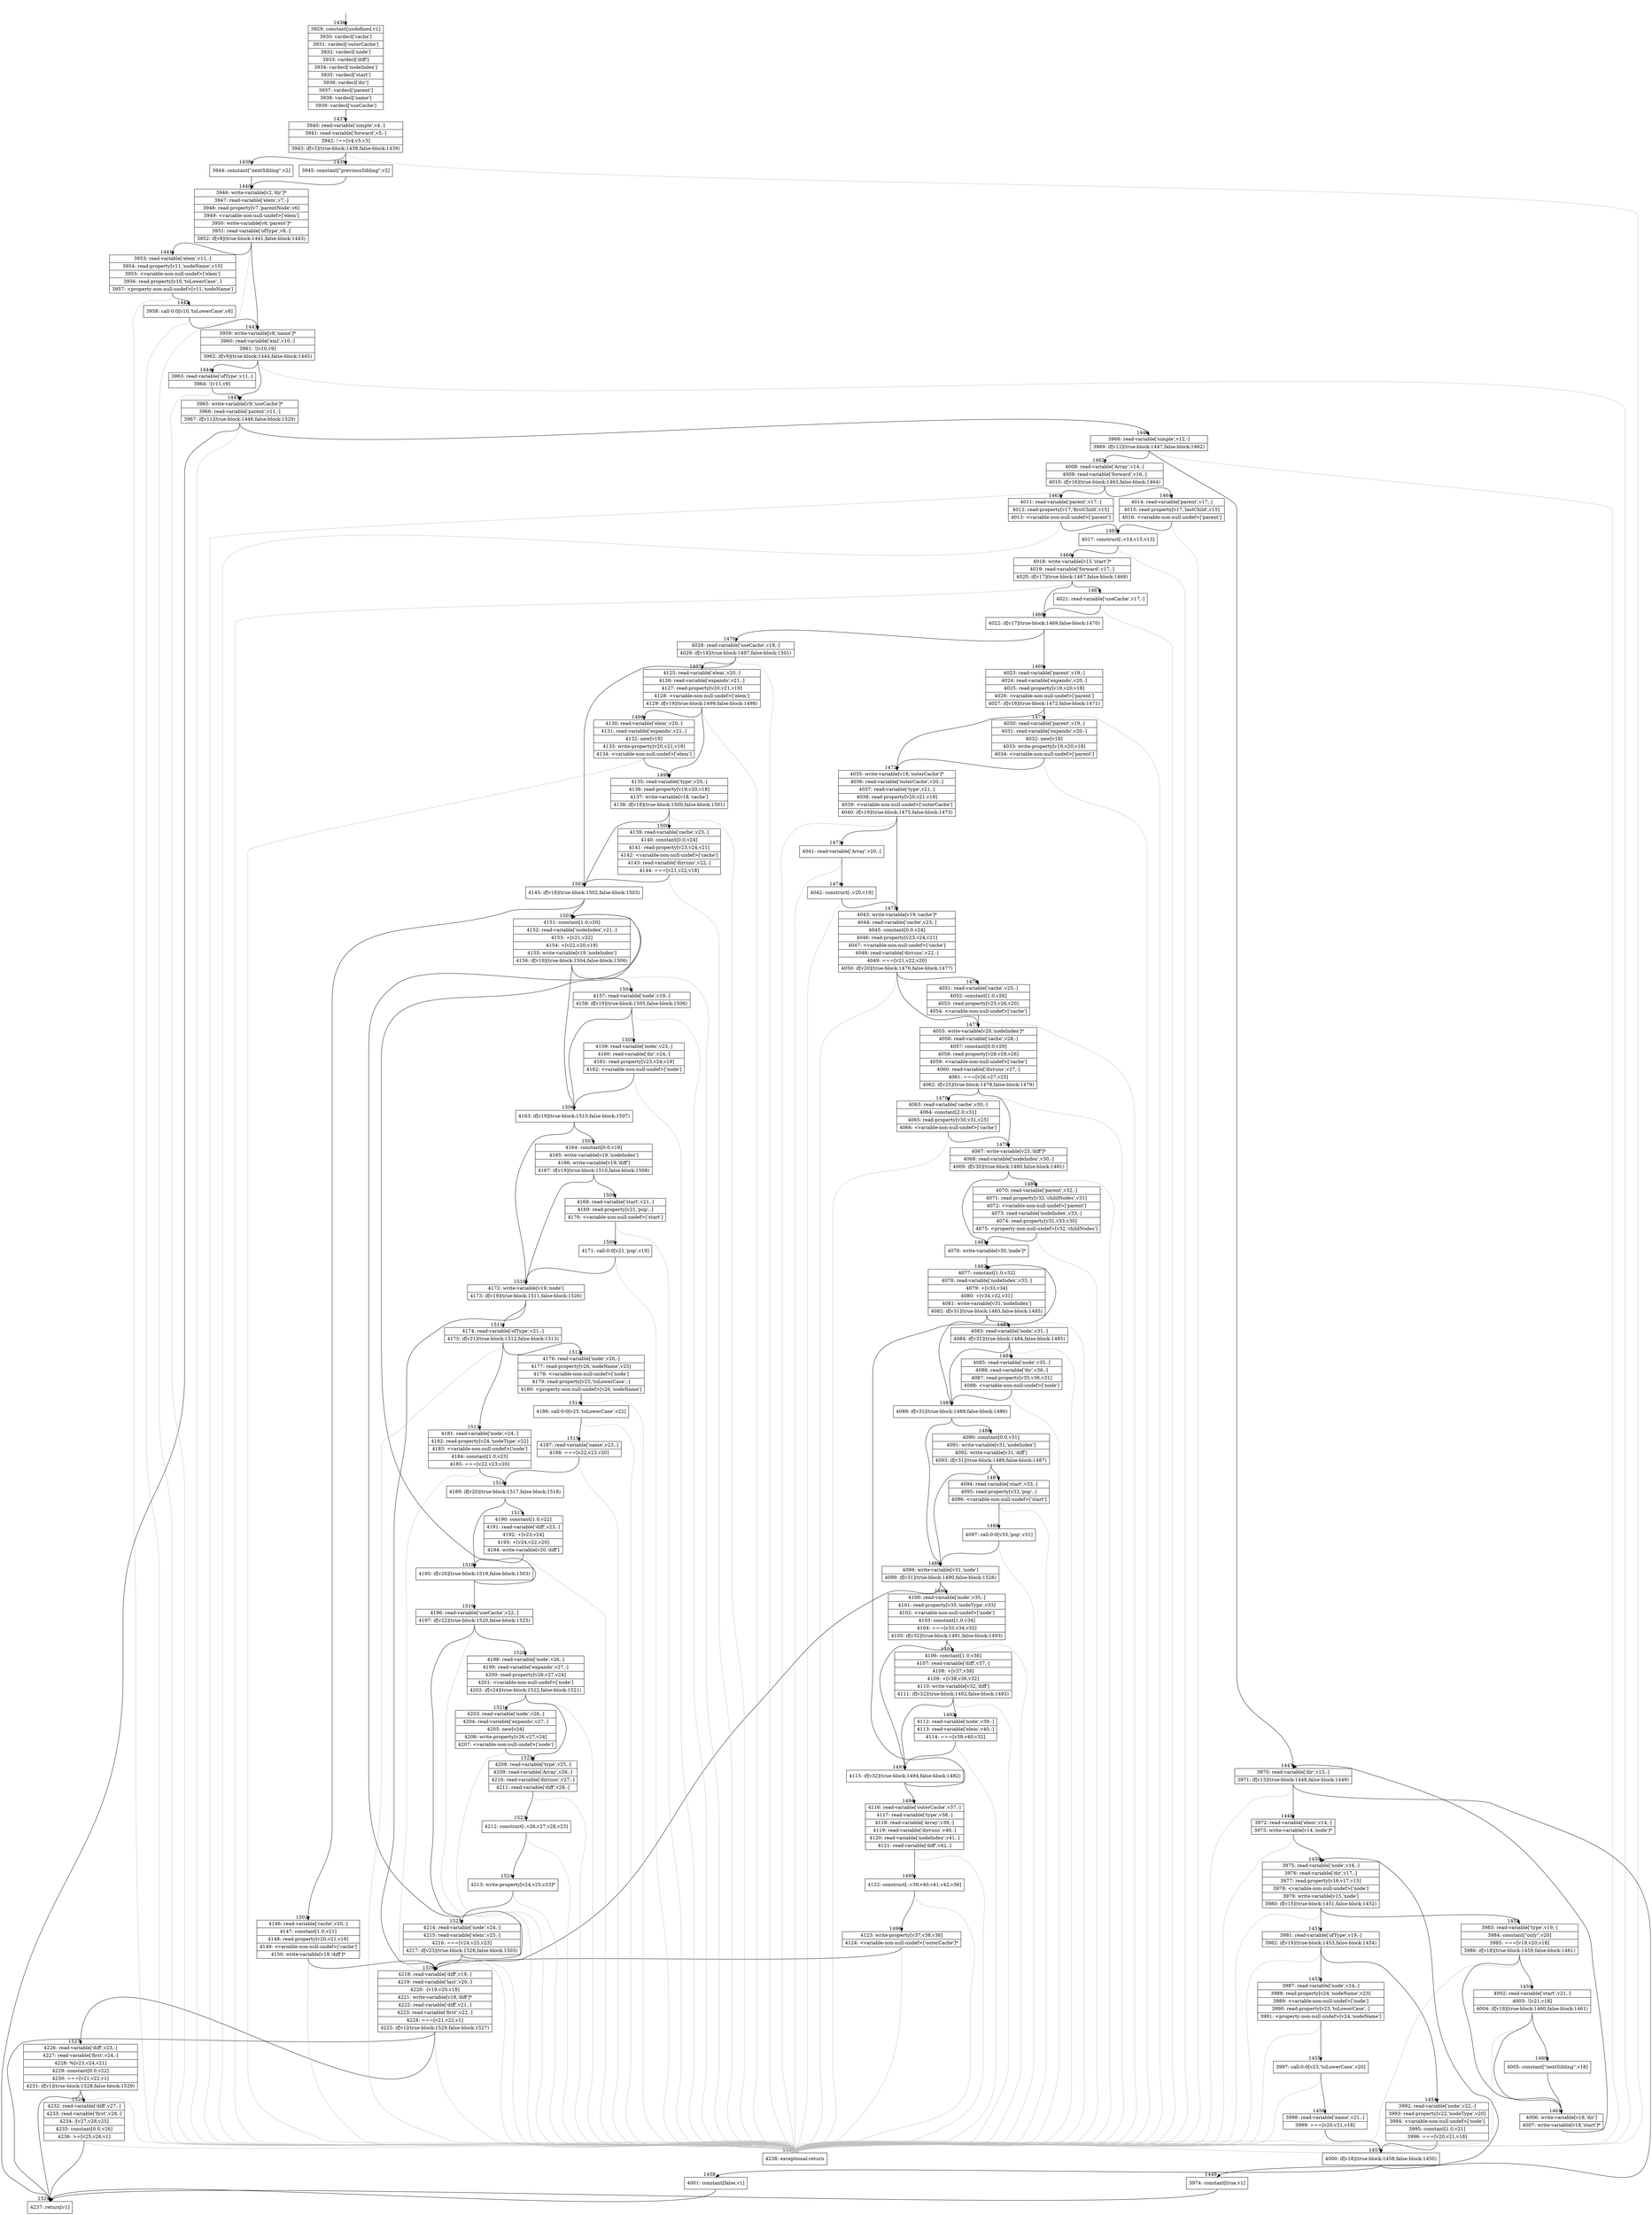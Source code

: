 digraph {
rankdir="TD"
BB_entry104[shape=none,label=""];
BB_entry104 -> BB1436 [tailport=s, headport=n, headlabel="    1436"]
BB1436 [shape=record label="{3929: constant[undefined,v1]|3930: vardecl['cache']|3931: vardecl['outerCache']|3932: vardecl['node']|3933: vardecl['diff']|3934: vardecl['nodeIndex']|3935: vardecl['start']|3936: vardecl['dir']|3937: vardecl['parent']|3938: vardecl['name']|3939: vardecl['useCache']}" ] 
BB1436 -> BB1437 [tailport=s, headport=n, headlabel="      1437"]
BB1437 [shape=record label="{3940: read-variable['simple',v4,-]|3941: read-variable['forward',v5,-]|3942: !==[v4,v5,v3]|3943: if[v3](true-block:1438,false-block:1439)}" ] 
BB1437 -> BB1438 [tailport=s, headport=n, headlabel="      1438"]
BB1437 -> BB1439 [tailport=s, headport=n, headlabel="      1439"]
BB1437 -> BB1530 [tailport=s, headport=n, color=gray, headlabel="      1530"]
BB1438 [shape=record label="{3944: constant[\"nextSibling\",v2]}" ] 
BB1438 -> BB1440 [tailport=s, headport=n, headlabel="      1440"]
BB1439 [shape=record label="{3945: constant[\"previousSibling\",v2]}" ] 
BB1439 -> BB1440 [tailport=s, headport=n]
BB1440 [shape=record label="{3946: write-variable[v2,'dir']*|3947: read-variable['elem',v7,-]|3948: read-property[v7,'parentNode',v6]|3949: \<variable-non-null-undef\>['elem']|3950: write-variable[v6,'parent']*|3951: read-variable['ofType',v8,-]|3952: if[v8](true-block:1441,false-block:1443)}" ] 
BB1440 -> BB1443 [tailport=s, headport=n, headlabel="      1443"]
BB1440 -> BB1441 [tailport=s, headport=n, headlabel="      1441"]
BB1440 -> BB1530 [tailport=s, headport=n, color=gray]
BB1441 [shape=record label="{3953: read-variable['elem',v11,-]|3954: read-property[v11,'nodeName',v10]|3955: \<variable-non-null-undef\>['elem']|3956: read-property[v10,'toLowerCase',-]|3957: \<property-non-null-undef\>[v11,'nodeName']}" ] 
BB1441 -> BB1442 [tailport=s, headport=n, headlabel="      1442"]
BB1441 -> BB1530 [tailport=s, headport=n, color=gray]
BB1442 [shape=record label="{3958: call-0:0[v10,'toLowerCase',v8]}" ] 
BB1442 -> BB1443 [tailport=s, headport=n]
BB1442 -> BB1530 [tailport=s, headport=n, color=gray]
BB1443 [shape=record label="{3959: write-variable[v8,'name']*|3960: read-variable['xml',v10,-]|3961: ![v10,v9]|3962: if[v9](true-block:1444,false-block:1445)}" ] 
BB1443 -> BB1445 [tailport=s, headport=n, headlabel="      1445"]
BB1443 -> BB1444 [tailport=s, headport=n, headlabel="      1444"]
BB1443 -> BB1530 [tailport=s, headport=n, color=gray]
BB1444 [shape=record label="{3963: read-variable['ofType',v11,-]|3964: ![v11,v9]}" ] 
BB1444 -> BB1445 [tailport=s, headport=n]
BB1444 -> BB1530 [tailport=s, headport=n, color=gray]
BB1445 [shape=record label="{3965: write-variable[v9,'useCache']*|3966: read-variable['parent',v11,-]|3967: if[v11](true-block:1446,false-block:1529)}" ] 
BB1445 -> BB1446 [tailport=s, headport=n, headlabel="      1446"]
BB1445 -> BB1529 [tailport=s, headport=n, headlabel="      1529"]
BB1445 -> BB1530 [tailport=s, headport=n, color=gray]
BB1446 [shape=record label="{3968: read-variable['simple',v12,-]|3969: if[v12](true-block:1447,false-block:1462)}" ] 
BB1446 -> BB1447 [tailport=s, headport=n, headlabel="      1447"]
BB1446 -> BB1462 [tailport=s, headport=n, headlabel="      1462"]
BB1446 -> BB1530 [tailport=s, headport=n, color=gray]
BB1447 [shape=record label="{3970: read-variable['dir',v13,-]|3971: if[v13](true-block:1448,false-block:1449)}" ] 
BB1447 -> BB1448 [tailport=s, headport=n, headlabel="      1448"]
BB1447 -> BB1449 [tailport=s, headport=n, headlabel="      1449"]
BB1447 -> BB1530 [tailport=s, headport=n, color=gray]
BB1448 [shape=record label="{3972: read-variable['elem',v14,-]|3973: write-variable[v14,'node']*}" ] 
BB1448 -> BB1450 [tailport=s, headport=n, headlabel="      1450"]
BB1448 -> BB1530 [tailport=s, headport=n, color=gray]
BB1449 [shape=record label="{3974: constant[true,v1]}" ] 
BB1449 -> BB1529 [tailport=s, headport=n]
BB1450 [shape=record label="{3975: read-variable['node',v16,-]|3976: read-variable['dir',v17,-]|3977: read-property[v16,v17,v15]|3978: \<variable-non-null-undef\>['node']|3979: write-variable[v15,'node']|3980: if[v15](true-block:1451,false-block:1452)}" ] 
BB1450 -> BB1451 [tailport=s, headport=n, headlabel="      1451"]
BB1450 -> BB1452 [tailport=s, headport=n, headlabel="      1452"]
BB1450 -> BB1530 [tailport=s, headport=n, color=gray]
BB1451 [shape=record label="{3981: read-variable['ofType',v19,-]|3982: if[v19](true-block:1453,false-block:1454)}" ] 
BB1451 -> BB1453 [tailport=s, headport=n, headlabel="      1453"]
BB1451 -> BB1454 [tailport=s, headport=n, headlabel="      1454"]
BB1451 -> BB1530 [tailport=s, headport=n, color=gray]
BB1452 [shape=record label="{3983: read-variable['type',v19,-]|3984: constant[\"only\",v20]|3985: ===[v19,v20,v18]|3986: if[v18](true-block:1459,false-block:1461)}" ] 
BB1452 -> BB1461 [tailport=s, headport=n, headlabel="      1461"]
BB1452 -> BB1459 [tailport=s, headport=n, headlabel="      1459"]
BB1452 -> BB1530 [tailport=s, headport=n, color=gray]
BB1453 [shape=record label="{3987: read-variable['node',v24,-]|3988: read-property[v24,'nodeName',v23]|3989: \<variable-non-null-undef\>['node']|3990: read-property[v23,'toLowerCase',-]|3991: \<property-non-null-undef\>[v24,'nodeName']}" ] 
BB1453 -> BB1455 [tailport=s, headport=n, headlabel="      1455"]
BB1453 -> BB1530 [tailport=s, headport=n, color=gray]
BB1454 [shape=record label="{3992: read-variable['node',v22,-]|3993: read-property[v22,'nodeType',v20]|3994: \<variable-non-null-undef\>['node']|3995: constant[1.0,v21]|3996: ===[v20,v21,v18]}" ] 
BB1454 -> BB1457 [tailport=s, headport=n, headlabel="      1457"]
BB1454 -> BB1530 [tailport=s, headport=n, color=gray]
BB1455 [shape=record label="{3997: call-0:0[v23,'toLowerCase',v20]}" ] 
BB1455 -> BB1456 [tailport=s, headport=n, headlabel="      1456"]
BB1455 -> BB1530 [tailport=s, headport=n, color=gray]
BB1456 [shape=record label="{3998: read-variable['name',v21,-]|3999: ===[v20,v21,v18]}" ] 
BB1456 -> BB1457 [tailport=s, headport=n]
BB1456 -> BB1530 [tailport=s, headport=n, color=gray]
BB1457 [shape=record label="{4000: if[v18](true-block:1458,false-block:1450)}" ] 
BB1457 -> BB1458 [tailport=s, headport=n, headlabel="      1458"]
BB1457 -> BB1450 [tailport=s, headport=n]
BB1458 [shape=record label="{4001: constant[false,v1]}" ] 
BB1458 -> BB1529 [tailport=s, headport=n]
BB1459 [shape=record label="{4002: read-variable['start',v21,-]|4003: ![v21,v18]|4004: if[v18](true-block:1460,false-block:1461)}" ] 
BB1459 -> BB1461 [tailport=s, headport=n]
BB1459 -> BB1460 [tailport=s, headport=n, headlabel="      1460"]
BB1459 -> BB1530 [tailport=s, headport=n, color=gray]
BB1460 [shape=record label="{4005: constant[\"nextSibling\",v18]}" ] 
BB1460 -> BB1461 [tailport=s, headport=n]
BB1461 [shape=record label="{4006: write-variable[v18,'dir']|4007: write-variable[v18,'start']*}" ] 
BB1461 -> BB1447 [tailport=s, headport=n]
BB1462 [shape=record label="{4008: read-variable['Array',v14,-]|4009: read-variable['forward',v16,-]|4010: if[v16](true-block:1463,false-block:1464)}" ] 
BB1462 -> BB1463 [tailport=s, headport=n, headlabel="      1463"]
BB1462 -> BB1464 [tailport=s, headport=n, headlabel="      1464"]
BB1462 -> BB1530 [tailport=s, headport=n, color=gray]
BB1463 [shape=record label="{4011: read-variable['parent',v17,-]|4012: read-property[v17,'firstChild',v15]|4013: \<variable-non-null-undef\>['parent']}" ] 
BB1463 -> BB1465 [tailport=s, headport=n, headlabel="      1465"]
BB1463 -> BB1530 [tailport=s, headport=n, color=gray]
BB1464 [shape=record label="{4014: read-variable['parent',v17,-]|4015: read-property[v17,'lastChild',v15]|4016: \<variable-non-null-undef\>['parent']}" ] 
BB1464 -> BB1465 [tailport=s, headport=n]
BB1464 -> BB1530 [tailport=s, headport=n, color=gray]
BB1465 [shape=record label="{4017: construct[-,v14,v15,v13]}" ] 
BB1465 -> BB1466 [tailport=s, headport=n, headlabel="      1466"]
BB1465 -> BB1530 [tailport=s, headport=n, color=gray]
BB1466 [shape=record label="{4018: write-variable[v13,'start']*|4019: read-variable['forward',v17,-]|4020: if[v17](true-block:1467,false-block:1468)}" ] 
BB1466 -> BB1468 [tailport=s, headport=n, headlabel="      1468"]
BB1466 -> BB1467 [tailport=s, headport=n, headlabel="      1467"]
BB1466 -> BB1530 [tailport=s, headport=n, color=gray]
BB1467 [shape=record label="{4021: read-variable['useCache',v17,-]}" ] 
BB1467 -> BB1468 [tailport=s, headport=n]
BB1467 -> BB1530 [tailport=s, headport=n, color=gray]
BB1468 [shape=record label="{4022: if[v17](true-block:1469,false-block:1470)}" ] 
BB1468 -> BB1469 [tailport=s, headport=n, headlabel="      1469"]
BB1468 -> BB1470 [tailport=s, headport=n, headlabel="      1470"]
BB1469 [shape=record label="{4023: read-variable['parent',v19,-]|4024: read-variable['expando',v20,-]|4025: read-property[v19,v20,v18]|4026: \<variable-non-null-undef\>['parent']|4027: if[v18](true-block:1472,false-block:1471)}" ] 
BB1469 -> BB1472 [tailport=s, headport=n, headlabel="      1472"]
BB1469 -> BB1471 [tailport=s, headport=n, headlabel="      1471"]
BB1469 -> BB1530 [tailport=s, headport=n, color=gray]
BB1470 [shape=record label="{4028: read-variable['useCache',v18,-]|4029: if[v18](true-block:1497,false-block:1501)}" ] 
BB1470 -> BB1501 [tailport=s, headport=n, headlabel="      1501"]
BB1470 -> BB1497 [tailport=s, headport=n, headlabel="      1497"]
BB1470 -> BB1530 [tailport=s, headport=n, color=gray]
BB1471 [shape=record label="{4030: read-variable['parent',v19,-]|4031: read-variable['expando',v20,-]|4032: new[v18]|4033: write-property[v19,v20,v18]|4034: \<variable-non-null-undef\>['parent']}" ] 
BB1471 -> BB1472 [tailport=s, headport=n]
BB1471 -> BB1530 [tailport=s, headport=n, color=gray]
BB1472 [shape=record label="{4035: write-variable[v18,'outerCache']*|4036: read-variable['outerCache',v20,-]|4037: read-variable['type',v21,-]|4038: read-property[v20,v21,v19]|4039: \<variable-non-null-undef\>['outerCache']|4040: if[v19](true-block:1475,false-block:1473)}" ] 
BB1472 -> BB1475 [tailport=s, headport=n, headlabel="      1475"]
BB1472 -> BB1473 [tailport=s, headport=n, headlabel="      1473"]
BB1472 -> BB1530 [tailport=s, headport=n, color=gray]
BB1473 [shape=record label="{4041: read-variable['Array',v20,-]}" ] 
BB1473 -> BB1474 [tailport=s, headport=n, headlabel="      1474"]
BB1473 -> BB1530 [tailport=s, headport=n, color=gray]
BB1474 [shape=record label="{4042: construct[-,v20,v19]}" ] 
BB1474 -> BB1475 [tailport=s, headport=n]
BB1474 -> BB1530 [tailport=s, headport=n, color=gray]
BB1475 [shape=record label="{4043: write-variable[v19,'cache']*|4044: read-variable['cache',v23,-]|4045: constant[0.0,v24]|4046: read-property[v23,v24,v21]|4047: \<variable-non-null-undef\>['cache']|4048: read-variable['dirruns',v22,-]|4049: ===[v21,v22,v20]|4050: if[v20](true-block:1476,false-block:1477)}" ] 
BB1475 -> BB1477 [tailport=s, headport=n, headlabel="      1477"]
BB1475 -> BB1476 [tailport=s, headport=n, headlabel="      1476"]
BB1475 -> BB1530 [tailport=s, headport=n, color=gray]
BB1476 [shape=record label="{4051: read-variable['cache',v25,-]|4052: constant[1.0,v26]|4053: read-property[v25,v26,v20]|4054: \<variable-non-null-undef\>['cache']}" ] 
BB1476 -> BB1477 [tailport=s, headport=n]
BB1476 -> BB1530 [tailport=s, headport=n, color=gray]
BB1477 [shape=record label="{4055: write-variable[v20,'nodeIndex']*|4056: read-variable['cache',v28,-]|4057: constant[0.0,v29]|4058: read-property[v28,v29,v26]|4059: \<variable-non-null-undef\>['cache']|4060: read-variable['dirruns',v27,-]|4061: ===[v26,v27,v25]|4062: if[v25](true-block:1478,false-block:1479)}" ] 
BB1477 -> BB1479 [tailport=s, headport=n, headlabel="      1479"]
BB1477 -> BB1478 [tailport=s, headport=n, headlabel="      1478"]
BB1477 -> BB1530 [tailport=s, headport=n, color=gray]
BB1478 [shape=record label="{4063: read-variable['cache',v30,-]|4064: constant[2.0,v31]|4065: read-property[v30,v31,v25]|4066: \<variable-non-null-undef\>['cache']}" ] 
BB1478 -> BB1479 [tailport=s, headport=n]
BB1478 -> BB1530 [tailport=s, headport=n, color=gray]
BB1479 [shape=record label="{4067: write-variable[v25,'diff']*|4068: read-variable['nodeIndex',v30,-]|4069: if[v30](true-block:1480,false-block:1481)}" ] 
BB1479 -> BB1481 [tailport=s, headport=n, headlabel="      1481"]
BB1479 -> BB1480 [tailport=s, headport=n, headlabel="      1480"]
BB1479 -> BB1530 [tailport=s, headport=n, color=gray]
BB1480 [shape=record label="{4070: read-variable['parent',v32,-]|4071: read-property[v32,'childNodes',v31]|4072: \<variable-non-null-undef\>['parent']|4073: read-variable['nodeIndex',v33,-]|4074: read-property[v31,v33,v30]|4075: \<property-non-null-undef\>[v32,'childNodes']}" ] 
BB1480 -> BB1481 [tailport=s, headport=n]
BB1480 -> BB1530 [tailport=s, headport=n, color=gray]
BB1481 [shape=record label="{4076: write-variable[v30,'node']*}" ] 
BB1481 -> BB1482 [tailport=s, headport=n, headlabel="      1482"]
BB1482 [shape=record label="{4077: constant[1.0,v32]|4078: read-variable['nodeIndex',v33,-]|4079: +[v33,v34]|4080: +[v34,v32,v31]|4081: write-variable[v31,'nodeIndex']|4082: if[v31](true-block:1483,false-block:1485)}" ] 
BB1482 -> BB1485 [tailport=s, headport=n, headlabel="      1485"]
BB1482 -> BB1483 [tailport=s, headport=n, headlabel="      1483"]
BB1482 -> BB1530 [tailport=s, headport=n, color=gray]
BB1483 [shape=record label="{4083: read-variable['node',v31,-]|4084: if[v31](true-block:1484,false-block:1485)}" ] 
BB1483 -> BB1485 [tailport=s, headport=n]
BB1483 -> BB1484 [tailport=s, headport=n, headlabel="      1484"]
BB1483 -> BB1530 [tailport=s, headport=n, color=gray]
BB1484 [shape=record label="{4085: read-variable['node',v35,-]|4086: read-variable['dir',v36,-]|4087: read-property[v35,v36,v31]|4088: \<variable-non-null-undef\>['node']}" ] 
BB1484 -> BB1485 [tailport=s, headport=n]
BB1484 -> BB1530 [tailport=s, headport=n, color=gray]
BB1485 [shape=record label="{4089: if[v31](true-block:1489,false-block:1486)}" ] 
BB1485 -> BB1489 [tailport=s, headport=n, headlabel="      1489"]
BB1485 -> BB1486 [tailport=s, headport=n, headlabel="      1486"]
BB1486 [shape=record label="{4090: constant[0.0,v31]|4091: write-variable[v31,'nodeIndex']|4092: write-variable[v31,'diff']|4093: if[v31](true-block:1489,false-block:1487)}" ] 
BB1486 -> BB1489 [tailport=s, headport=n]
BB1486 -> BB1487 [tailport=s, headport=n, headlabel="      1487"]
BB1487 [shape=record label="{4094: read-variable['start',v33,-]|4095: read-property[v33,'pop',-]|4096: \<variable-non-null-undef\>['start']}" ] 
BB1487 -> BB1488 [tailport=s, headport=n, headlabel="      1488"]
BB1487 -> BB1530 [tailport=s, headport=n, color=gray]
BB1488 [shape=record label="{4097: call-0:0[v33,'pop',v31]}" ] 
BB1488 -> BB1489 [tailport=s, headport=n]
BB1488 -> BB1530 [tailport=s, headport=n, color=gray]
BB1489 [shape=record label="{4098: write-variable[v31,'node']|4099: if[v31](true-block:1490,false-block:1526)}" ] 
BB1489 -> BB1490 [tailport=s, headport=n, headlabel="      1490"]
BB1489 -> BB1526 [tailport=s, headport=n, headlabel="      1526"]
BB1490 [shape=record label="{4100: read-variable['node',v35,-]|4101: read-property[v35,'nodeType',v33]|4102: \<variable-non-null-undef\>['node']|4103: constant[1.0,v34]|4104: ===[v33,v34,v32]|4105: if[v32](true-block:1491,false-block:1493)}" ] 
BB1490 -> BB1493 [tailport=s, headport=n, headlabel="      1493"]
BB1490 -> BB1491 [tailport=s, headport=n, headlabel="      1491"]
BB1490 -> BB1530 [tailport=s, headport=n, color=gray]
BB1491 [shape=record label="{4106: constant[1.0,v36]|4107: read-variable['diff',v37,-]|4108: +[v37,v38]|4109: +[v38,v36,v32]|4110: write-variable[v32,'diff']|4111: if[v32](true-block:1492,false-block:1493)}" ] 
BB1491 -> BB1493 [tailport=s, headport=n]
BB1491 -> BB1492 [tailport=s, headport=n, headlabel="      1492"]
BB1491 -> BB1530 [tailport=s, headport=n, color=gray]
BB1492 [shape=record label="{4112: read-variable['node',v39,-]|4113: read-variable['elem',v40,-]|4114: ===[v39,v40,v32]}" ] 
BB1492 -> BB1493 [tailport=s, headport=n]
BB1492 -> BB1530 [tailport=s, headport=n, color=gray]
BB1493 [shape=record label="{4115: if[v32](true-block:1494,false-block:1482)}" ] 
BB1493 -> BB1494 [tailport=s, headport=n, headlabel="      1494"]
BB1493 -> BB1482 [tailport=s, headport=n]
BB1494 [shape=record label="{4116: read-variable['outerCache',v37,-]|4117: read-variable['type',v38,-]|4118: read-variable['Array',v39,-]|4119: read-variable['dirruns',v40,-]|4120: read-variable['nodeIndex',v41,-]|4121: read-variable['diff',v42,-]}" ] 
BB1494 -> BB1495 [tailport=s, headport=n, headlabel="      1495"]
BB1494 -> BB1530 [tailport=s, headport=n, color=gray]
BB1495 [shape=record label="{4122: construct[-,v39,v40,v41,v42,v36]}" ] 
BB1495 -> BB1496 [tailport=s, headport=n, headlabel="      1496"]
BB1495 -> BB1530 [tailport=s, headport=n, color=gray]
BB1496 [shape=record label="{4123: write-property[v37,v38,v36]|4124: \<variable-non-null-undef\>['outerCache']*}" ] 
BB1496 -> BB1526 [tailport=s, headport=n]
BB1496 -> BB1530 [tailport=s, headport=n, color=gray]
BB1497 [shape=record label="{4125: read-variable['elem',v20,-]|4126: read-variable['expando',v21,-]|4127: read-property[v20,v21,v19]|4128: \<variable-non-null-undef\>['elem']|4129: if[v19](true-block:1499,false-block:1498)}" ] 
BB1497 -> BB1499 [tailport=s, headport=n, headlabel="      1499"]
BB1497 -> BB1498 [tailport=s, headport=n, headlabel="      1498"]
BB1497 -> BB1530 [tailport=s, headport=n, color=gray]
BB1498 [shape=record label="{4130: read-variable['elem',v20,-]|4131: read-variable['expando',v21,-]|4132: new[v19]|4133: write-property[v20,v21,v19]|4134: \<variable-non-null-undef\>['elem']}" ] 
BB1498 -> BB1499 [tailport=s, headport=n]
BB1498 -> BB1530 [tailport=s, headport=n, color=gray]
BB1499 [shape=record label="{4135: read-variable['type',v20,-]|4136: read-property[v19,v20,v18]|4137: write-variable[v18,'cache']|4138: if[v18](true-block:1500,false-block:1501)}" ] 
BB1499 -> BB1501 [tailport=s, headport=n]
BB1499 -> BB1500 [tailport=s, headport=n, headlabel="      1500"]
BB1499 -> BB1530 [tailport=s, headport=n, color=gray]
BB1500 [shape=record label="{4139: read-variable['cache',v23,-]|4140: constant[0.0,v24]|4141: read-property[v23,v24,v21]|4142: \<variable-non-null-undef\>['cache']|4143: read-variable['dirruns',v22,-]|4144: ===[v21,v22,v18]}" ] 
BB1500 -> BB1501 [tailport=s, headport=n]
BB1500 -> BB1530 [tailport=s, headport=n, color=gray]
BB1501 [shape=record label="{4145: if[v18](true-block:1502,false-block:1503)}" ] 
BB1501 -> BB1502 [tailport=s, headport=n, headlabel="      1502"]
BB1501 -> BB1503 [tailport=s, headport=n, headlabel="      1503"]
BB1502 [shape=record label="{4146: read-variable['cache',v20,-]|4147: constant[1.0,v21]|4148: read-property[v20,v21,v19]|4149: \<variable-non-null-undef\>['cache']|4150: write-variable[v19,'diff']*}" ] 
BB1502 -> BB1526 [tailport=s, headport=n]
BB1502 -> BB1530 [tailport=s, headport=n, color=gray]
BB1503 [shape=record label="{4151: constant[1.0,v20]|4152: read-variable['nodeIndex',v21,-]|4153: +[v21,v22]|4154: +[v22,v20,v19]|4155: write-variable[v19,'nodeIndex']|4156: if[v19](true-block:1504,false-block:1506)}" ] 
BB1503 -> BB1506 [tailport=s, headport=n, headlabel="      1506"]
BB1503 -> BB1504 [tailport=s, headport=n, headlabel="      1504"]
BB1503 -> BB1530 [tailport=s, headport=n, color=gray]
BB1504 [shape=record label="{4157: read-variable['node',v19,-]|4158: if[v19](true-block:1505,false-block:1506)}" ] 
BB1504 -> BB1506 [tailport=s, headport=n]
BB1504 -> BB1505 [tailport=s, headport=n, headlabel="      1505"]
BB1504 -> BB1530 [tailport=s, headport=n, color=gray]
BB1505 [shape=record label="{4159: read-variable['node',v23,-]|4160: read-variable['dir',v24,-]|4161: read-property[v23,v24,v19]|4162: \<variable-non-null-undef\>['node']}" ] 
BB1505 -> BB1506 [tailport=s, headport=n]
BB1505 -> BB1530 [tailport=s, headport=n, color=gray]
BB1506 [shape=record label="{4163: if[v19](true-block:1510,false-block:1507)}" ] 
BB1506 -> BB1510 [tailport=s, headport=n, headlabel="      1510"]
BB1506 -> BB1507 [tailport=s, headport=n, headlabel="      1507"]
BB1507 [shape=record label="{4164: constant[0.0,v19]|4165: write-variable[v19,'nodeIndex']|4166: write-variable[v19,'diff']|4167: if[v19](true-block:1510,false-block:1508)}" ] 
BB1507 -> BB1510 [tailport=s, headport=n]
BB1507 -> BB1508 [tailport=s, headport=n, headlabel="      1508"]
BB1508 [shape=record label="{4168: read-variable['start',v21,-]|4169: read-property[v21,'pop',-]|4170: \<variable-non-null-undef\>['start']}" ] 
BB1508 -> BB1509 [tailport=s, headport=n, headlabel="      1509"]
BB1508 -> BB1530 [tailport=s, headport=n, color=gray]
BB1509 [shape=record label="{4171: call-0:0[v21,'pop',v19]}" ] 
BB1509 -> BB1510 [tailport=s, headport=n]
BB1509 -> BB1530 [tailport=s, headport=n, color=gray]
BB1510 [shape=record label="{4172: write-variable[v19,'node']|4173: if[v19](true-block:1511,false-block:1526)}" ] 
BB1510 -> BB1511 [tailport=s, headport=n, headlabel="      1511"]
BB1510 -> BB1526 [tailport=s, headport=n]
BB1511 [shape=record label="{4174: read-variable['ofType',v21,-]|4175: if[v21](true-block:1512,false-block:1513)}" ] 
BB1511 -> BB1512 [tailport=s, headport=n, headlabel="      1512"]
BB1511 -> BB1513 [tailport=s, headport=n, headlabel="      1513"]
BB1511 -> BB1530 [tailport=s, headport=n, color=gray]
BB1512 [shape=record label="{4176: read-variable['node',v26,-]|4177: read-property[v26,'nodeName',v25]|4178: \<variable-non-null-undef\>['node']|4179: read-property[v25,'toLowerCase',-]|4180: \<property-non-null-undef\>[v26,'nodeName']}" ] 
BB1512 -> BB1514 [tailport=s, headport=n, headlabel="      1514"]
BB1512 -> BB1530 [tailport=s, headport=n, color=gray]
BB1513 [shape=record label="{4181: read-variable['node',v24,-]|4182: read-property[v24,'nodeType',v22]|4183: \<variable-non-null-undef\>['node']|4184: constant[1.0,v23]|4185: ===[v22,v23,v20]}" ] 
BB1513 -> BB1516 [tailport=s, headport=n, headlabel="      1516"]
BB1513 -> BB1530 [tailport=s, headport=n, color=gray]
BB1514 [shape=record label="{4186: call-0:0[v25,'toLowerCase',v22]}" ] 
BB1514 -> BB1515 [tailport=s, headport=n, headlabel="      1515"]
BB1514 -> BB1530 [tailport=s, headport=n, color=gray]
BB1515 [shape=record label="{4187: read-variable['name',v23,-]|4188: ===[v22,v23,v20]}" ] 
BB1515 -> BB1516 [tailport=s, headport=n]
BB1515 -> BB1530 [tailport=s, headport=n, color=gray]
BB1516 [shape=record label="{4189: if[v20](true-block:1517,false-block:1518)}" ] 
BB1516 -> BB1518 [tailport=s, headport=n, headlabel="      1518"]
BB1516 -> BB1517 [tailport=s, headport=n, headlabel="      1517"]
BB1517 [shape=record label="{4190: constant[1.0,v22]|4191: read-variable['diff',v23,-]|4192: +[v23,v24]|4193: +[v24,v22,v20]|4194: write-variable[v20,'diff']}" ] 
BB1517 -> BB1518 [tailport=s, headport=n]
BB1517 -> BB1530 [tailport=s, headport=n, color=gray]
BB1518 [shape=record label="{4195: if[v20](true-block:1519,false-block:1503)}" ] 
BB1518 -> BB1519 [tailport=s, headport=n, headlabel="      1519"]
BB1518 -> BB1503 [tailport=s, headport=n]
BB1519 [shape=record label="{4196: read-variable['useCache',v22,-]|4197: if[v22](true-block:1520,false-block:1525)}" ] 
BB1519 -> BB1520 [tailport=s, headport=n, headlabel="      1520"]
BB1519 -> BB1525 [tailport=s, headport=n, headlabel="      1525"]
BB1519 -> BB1530 [tailport=s, headport=n, color=gray]
BB1520 [shape=record label="{4198: read-variable['node',v26,-]|4199: read-variable['expando',v27,-]|4200: read-property[v26,v27,v24]|4201: \<variable-non-null-undef\>['node']|4202: if[v24](true-block:1522,false-block:1521)}" ] 
BB1520 -> BB1522 [tailport=s, headport=n, headlabel="      1522"]
BB1520 -> BB1521 [tailport=s, headport=n, headlabel="      1521"]
BB1520 -> BB1530 [tailport=s, headport=n, color=gray]
BB1521 [shape=record label="{4203: read-variable['node',v26,-]|4204: read-variable['expando',v27,-]|4205: new[v24]|4206: write-property[v26,v27,v24]|4207: \<variable-non-null-undef\>['node']}" ] 
BB1521 -> BB1522 [tailport=s, headport=n]
BB1521 -> BB1530 [tailport=s, headport=n, color=gray]
BB1522 [shape=record label="{4208: read-variable['type',v25,-]|4209: read-variable['Array',v26,-]|4210: read-variable['dirruns',v27,-]|4211: read-variable['diff',v28,-]}" ] 
BB1522 -> BB1523 [tailport=s, headport=n, headlabel="      1523"]
BB1522 -> BB1530 [tailport=s, headport=n, color=gray]
BB1523 [shape=record label="{4212: construct[-,v26,v27,v28,v23]}" ] 
BB1523 -> BB1524 [tailport=s, headport=n, headlabel="      1524"]
BB1523 -> BB1530 [tailport=s, headport=n, color=gray]
BB1524 [shape=record label="{4213: write-property[v24,v25,v23]*}" ] 
BB1524 -> BB1525 [tailport=s, headport=n]
BB1524 -> BB1530 [tailport=s, headport=n, color=gray]
BB1525 [shape=record label="{4214: read-variable['node',v24,-]|4215: read-variable['elem',v25,-]|4216: ===[v24,v25,v23]|4217: if[v23](true-block:1526,false-block:1503)}" ] 
BB1525 -> BB1526 [tailport=s, headport=n]
BB1525 -> BB1503 [tailport=s, headport=n]
BB1525 -> BB1530 [tailport=s, headport=n, color=gray]
BB1526 [shape=record label="{4218: read-variable['diff',v19,-]|4219: read-variable['last',v20,-]|4220: -[v19,v20,v18]|4221: write-variable[v18,'diff']*|4222: read-variable['diff',v21,-]|4223: read-variable['first',v22,-]|4224: ===[v21,v22,v1]|4225: if[v1](true-block:1529,false-block:1527)}" ] 
BB1526 -> BB1529 [tailport=s, headport=n]
BB1526 -> BB1527 [tailport=s, headport=n, headlabel="      1527"]
BB1526 -> BB1530 [tailport=s, headport=n, color=gray]
BB1527 [shape=record label="{4226: read-variable['diff',v23,-]|4227: read-variable['first',v24,-]|4228: %[v23,v24,v21]|4229: constant[0.0,v22]|4230: ===[v21,v22,v1]|4231: if[v1](true-block:1528,false-block:1529)}" ] 
BB1527 -> BB1529 [tailport=s, headport=n]
BB1527 -> BB1528 [tailport=s, headport=n, headlabel="      1528"]
BB1527 -> BB1530 [tailport=s, headport=n, color=gray]
BB1528 [shape=record label="{4232: read-variable['diff',v27,-]|4233: read-variable['first',v28,-]|4234: /[v27,v28,v25]|4235: constant[0.0,v26]|4236: \>=[v25,v26,v1]}" ] 
BB1528 -> BB1529 [tailport=s, headport=n]
BB1528 -> BB1530 [tailport=s, headport=n, color=gray]
BB1529 [shape=record label="{4237: return[v1]}" ] 
BB1530 [shape=record label="{4238: exceptional-return}" ] 
}
